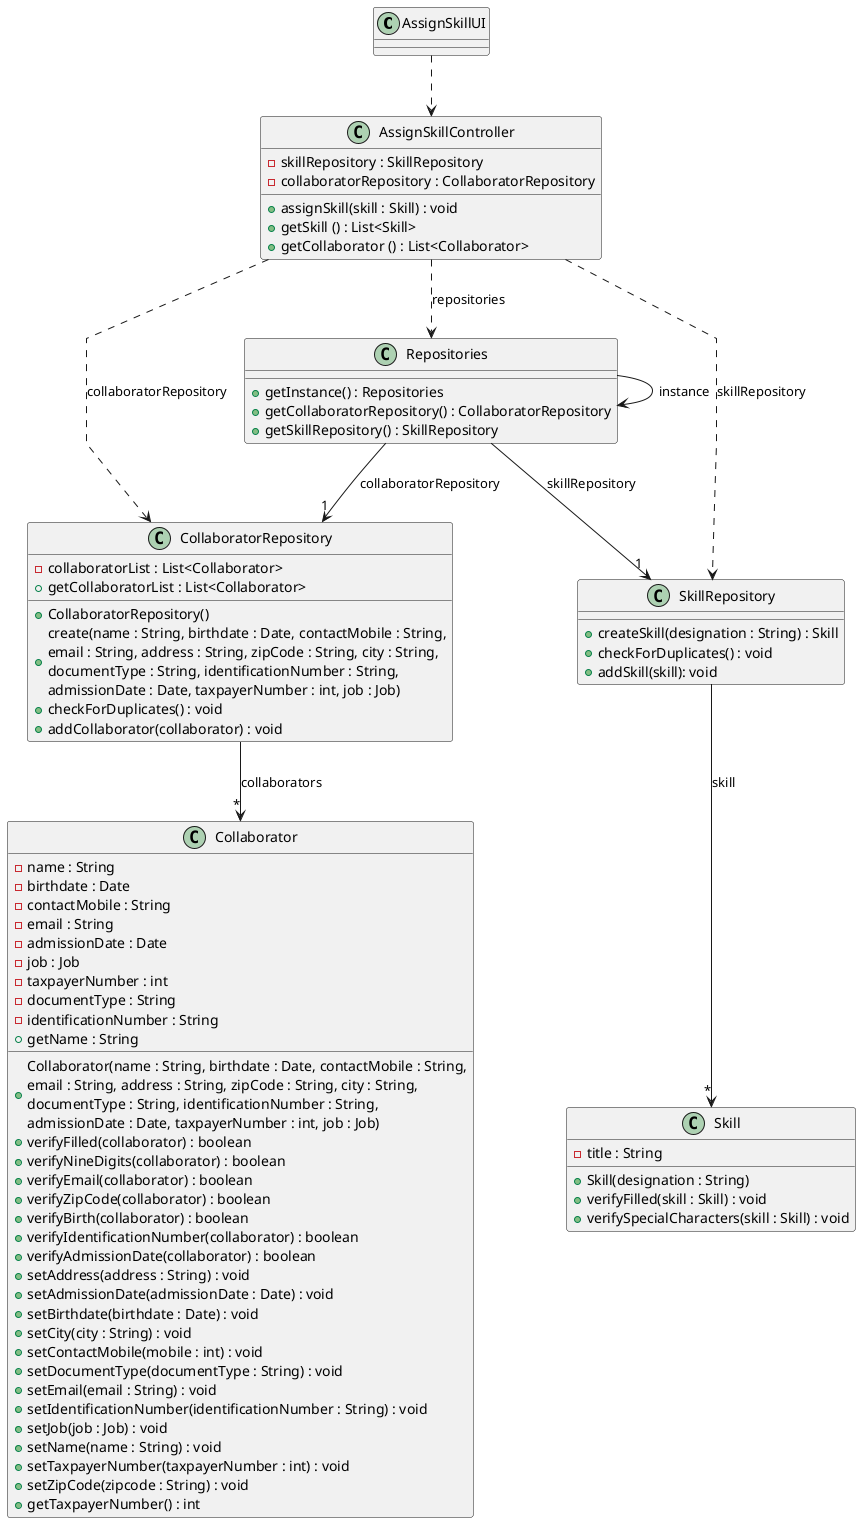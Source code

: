 @startuml
skinparam packageStyle rectangle
skinparam shadowing false
skinparam linetype polyline

class AssignSkillUI {
}

class AssignSkillController {
    - skillRepository : SkillRepository
    - collaboratorRepository : CollaboratorRepository
    + assignSkill(skill : Skill) : void
    + getSkill () : List<Skill>
    + getCollaborator () : List<Collaborator>
}

class Repositories {
    + getInstance() : Repositories
    + getCollaboratorRepository() : CollaboratorRepository
    + getSkillRepository() : SkillRepository
}

class CollaboratorRepository {
    -collaboratorList : List<Collaborator>
    +CollaboratorRepository()
    + create(name : String, birthdate : Date, contactMobile : String,\nemail : String, address : String, zipCode : String, city : String,\ndocumentType : String, identificationNumber : String, \nadmissionDate : Date, taxpayerNumber : int, job : Job)
    + checkForDuplicates() : void
    + addCollaborator(collaborator) : void
    + getCollaboratorList : List<Collaborator>
}

class SkillRepository {
    + createSkill(designation : String) : Skill
    + checkForDuplicates() : void
    + addSkill(skill): void
}

class Collaborator {
    - name : String
    - birthdate : Date
    - contactMobile : String
    - email : String
    - admissionDate : Date
    - job : Job
    - taxpayerNumber : int
    - documentType : String
    - identificationNumber : String
    + Collaborator(name : String, birthdate : Date, contactMobile : String,\nemail : String, address : String, zipCode : String, city : String,\ndocumentType : String, identificationNumber : String, \nadmissionDate : Date, taxpayerNumber : int, job : Job)
    + verifyFilled(collaborator) : boolean
    + verifyNineDigits(collaborator) : boolean
    + verifyEmail(collaborator) : boolean
    + verifyZipCode(collaborator) : boolean
    + verifyBirth(collaborator) : boolean
    + verifyIdentificationNumber(collaborator) : boolean
    + verifyAdmissionDate(collaborator) : boolean
    + setAddress(address : String) : void
    + setAdmissionDate(admissionDate : Date) : void
    + setBirthdate(birthdate : Date) : void
    + setCity(city : String) : void
    + setContactMobile(mobile : int) : void
    + setDocumentType(documentType : String) : void
    + setEmail(email : String) : void
    + setIdentificationNumber(identificationNumber : String) : void
    + setJob(job : Job) : void
    + setName(name : String) : void
    + setTaxpayerNumber(taxpayerNumber : int) : void
    + setZipCode(zipcode : String) : void
    + getTaxpayerNumber() : int
    + getName : String
}

class Skill {
    - title : String
    + Skill(designation : String)
    + verifyFilled(skill : Skill) : void
    + verifySpecialCharacters(skill : Skill) : void
}

AssignSkillUI ..> AssignSkillController
AssignSkillController ..> Repositories : repositories
Repositories --> Repositories : instance
Repositories --> "1" CollaboratorRepository : collaboratorRepository
Repositories --> "1" SkillRepository : skillRepository
AssignSkillController ..> CollaboratorRepository : collaboratorRepository
AssignSkillController ..> SkillRepository : skillRepository
CollaboratorRepository --> "*" Collaborator : collaborators
SkillRepository --> "*" Skill : skill

@enduml
